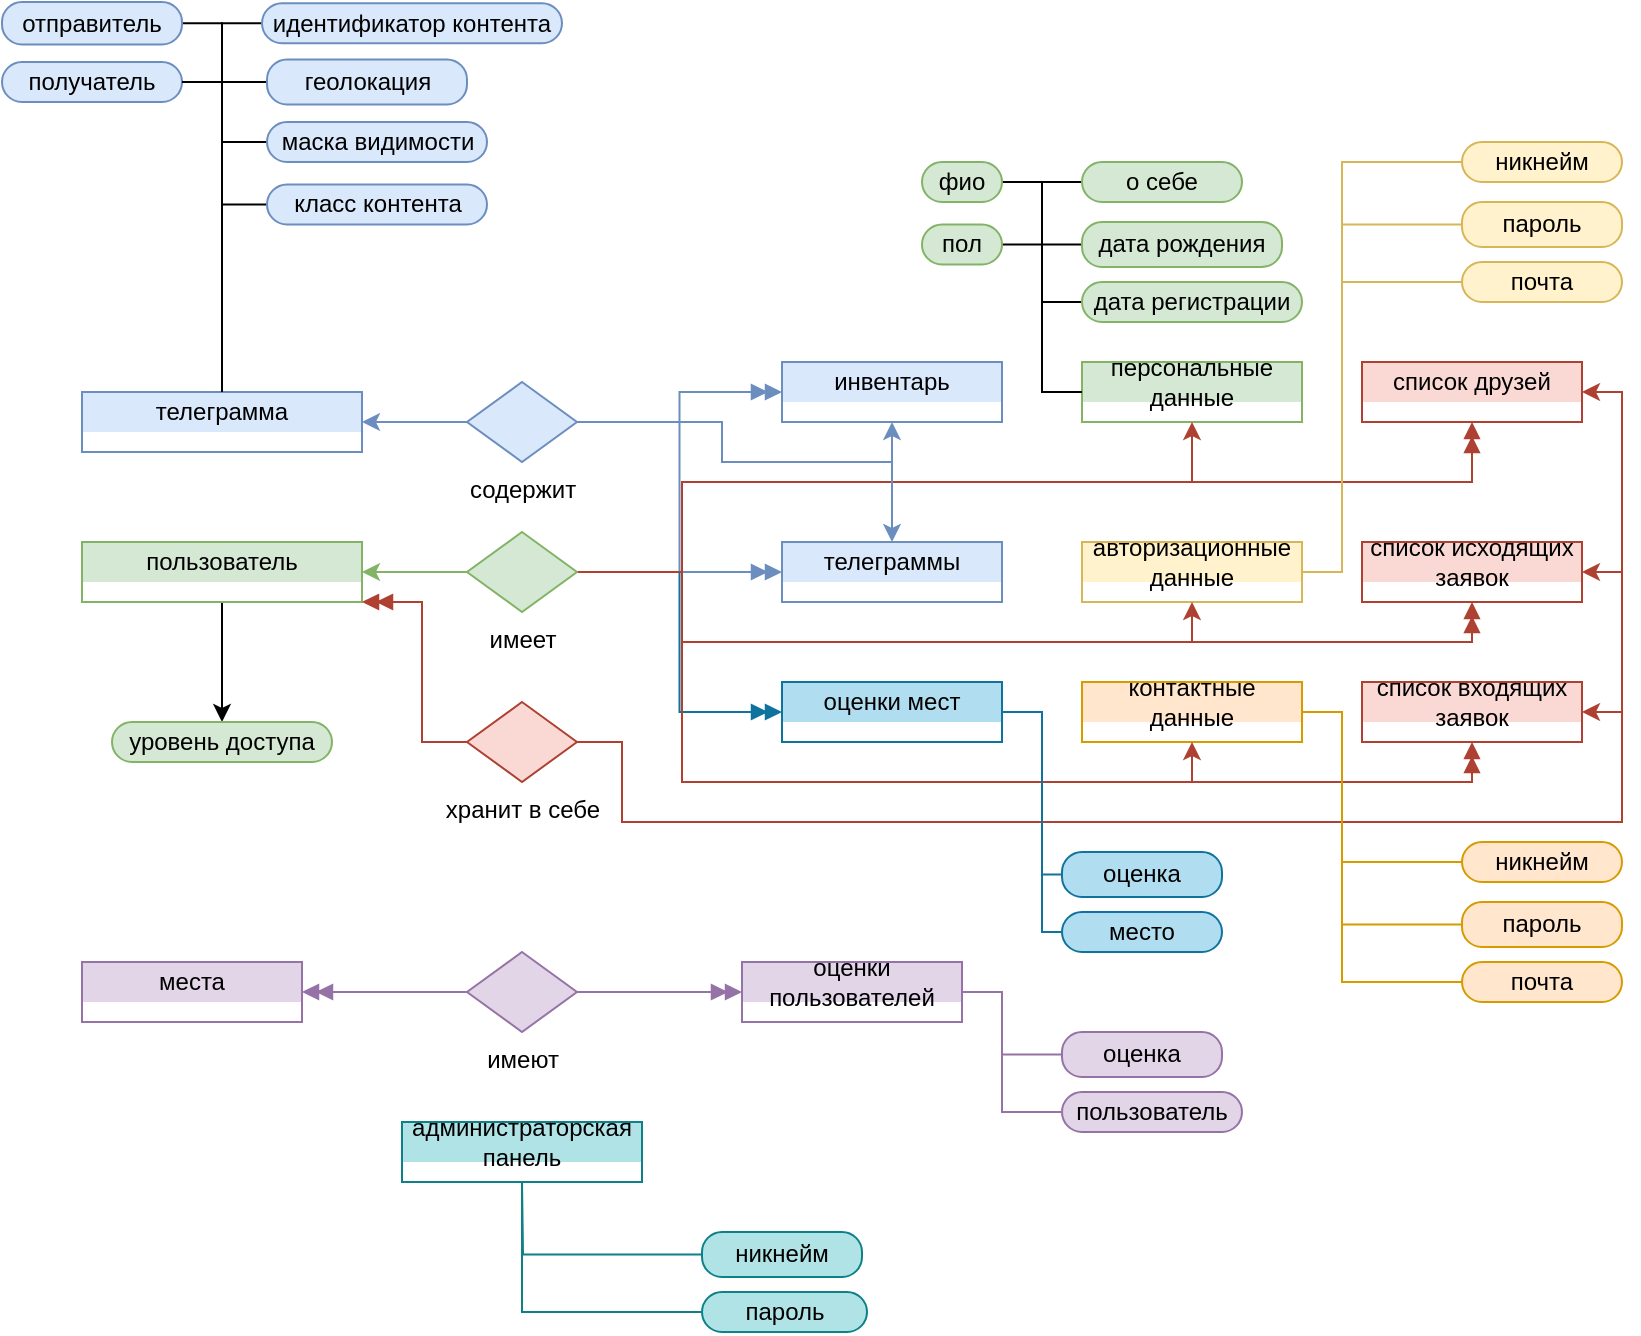 <mxfile version="21.3.2" type="github">
  <diagram name="Page-1" id="2OSRGdIQKWCe70HXaKTu">
    <mxGraphModel dx="1434" dy="1816" grid="1" gridSize="10" guides="1" tooltips="1" connect="1" arrows="1" fold="1" page="1" pageScale="1" pageWidth="850" pageHeight="1100" math="0" shadow="0">
      <root>
        <mxCell id="0" />
        <mxCell id="1" parent="0" />
        <mxCell id="V4m_MgT6aHnFQZNPxMSF-115" style="edgeStyle=orthogonalEdgeStyle;rounded=0;orthogonalLoop=1;jettySize=auto;html=1;" edge="1" parent="1" source="V4m_MgT6aHnFQZNPxMSF-4">
          <mxGeometry relative="1" as="geometry">
            <mxPoint x="110" y="270.0" as="targetPoint" />
          </mxGeometry>
        </mxCell>
        <mxCell id="V4m_MgT6aHnFQZNPxMSF-4" value="пользователь" style="swimlane;html=1;startSize=20;fontStyle=0;collapsible=0;horizontal=1;swimlaneLine=0;fillColor=#d5e8d4;whiteSpace=wrap;strokeColor=#82b366;" vertex="1" parent="1">
          <mxGeometry x="40" y="180" width="140" height="30" as="geometry" />
        </mxCell>
        <mxCell id="V4m_MgT6aHnFQZNPxMSF-5" value="инвентарь" style="swimlane;html=1;startSize=20;fontStyle=0;collapsible=0;horizontal=1;swimlaneLine=0;fillColor=#dae8fc;whiteSpace=wrap;strokeColor=#6c8ebf;" vertex="1" parent="1">
          <mxGeometry x="390" y="90" width="110" height="30" as="geometry" />
        </mxCell>
        <mxCell id="V4m_MgT6aHnFQZNPxMSF-7" value="оценки мест" style="swimlane;html=1;startSize=20;fontStyle=0;collapsible=0;horizontal=1;swimlaneLine=0;fillColor=#b1ddf0;whiteSpace=wrap;strokeColor=#10739e;" vertex="1" parent="1">
          <mxGeometry x="390" y="250" width="110" height="30" as="geometry" />
        </mxCell>
        <mxCell id="V4m_MgT6aHnFQZNPxMSF-10" value="телеграммы" style="swimlane;html=1;startSize=20;fontStyle=0;collapsible=0;horizontal=1;swimlaneLine=0;fillColor=#dae8fc;whiteSpace=wrap;strokeColor=#6c8ebf;" vertex="1" parent="1">
          <mxGeometry x="390" y="180" width="110" height="30" as="geometry" />
        </mxCell>
        <mxCell id="V4m_MgT6aHnFQZNPxMSF-12" value="персональные данные" style="swimlane;html=1;startSize=20;fontStyle=0;collapsible=0;horizontal=1;swimlaneLine=0;fillColor=#d5e8d4;whiteSpace=wrap;strokeColor=#82b366;" vertex="1" parent="1">
          <mxGeometry x="540" y="90" width="110" height="30" as="geometry" />
        </mxCell>
        <mxCell id="V4m_MgT6aHnFQZNPxMSF-13" value="авторизационные данные" style="swimlane;html=1;startSize=20;fontStyle=0;collapsible=0;horizontal=1;swimlaneLine=0;fillColor=#fff2cc;whiteSpace=wrap;strokeColor=#d6b656;" vertex="1" parent="1">
          <mxGeometry x="540" y="180" width="110" height="30" as="geometry" />
        </mxCell>
        <mxCell id="V4m_MgT6aHnFQZNPxMSF-14" value="контактные данные" style="swimlane;html=1;startSize=20;fontStyle=0;collapsible=0;horizontal=1;swimlaneLine=0;fillColor=#ffe6cc;whiteSpace=wrap;strokeColor=#d79b00;" vertex="1" parent="1">
          <mxGeometry x="540" y="250" width="110" height="30" as="geometry" />
        </mxCell>
        <mxCell id="V4m_MgT6aHnFQZNPxMSF-119" style="edgeStyle=orthogonalEdgeStyle;rounded=0;orthogonalLoop=1;jettySize=auto;html=1;entryX=1;entryY=0.5;entryDx=0;entryDy=0;entryPerimeter=0;endArrow=none;endFill=0;startArrow=classic;startFill=1;fillColor=#fad9d5;strokeColor=#ae4132;" edge="1" parent="1" source="V4m_MgT6aHnFQZNPxMSF-16" target="V4m_MgT6aHnFQZNPxMSF-117">
          <mxGeometry relative="1" as="geometry">
            <Array as="points">
              <mxPoint x="810" y="195" />
              <mxPoint x="810" y="320" />
              <mxPoint x="310" y="320" />
              <mxPoint x="310" y="280" />
            </Array>
          </mxGeometry>
        </mxCell>
        <mxCell id="V4m_MgT6aHnFQZNPxMSF-16" value="список исходящих заявок" style="swimlane;html=1;startSize=20;fontStyle=0;collapsible=0;horizontal=1;swimlaneLine=0;fillColor=#fad9d5;whiteSpace=wrap;strokeColor=#ae4132;" vertex="1" parent="1">
          <mxGeometry x="680" y="180" width="110" height="30" as="geometry" />
        </mxCell>
        <mxCell id="V4m_MgT6aHnFQZNPxMSF-118" style="edgeStyle=orthogonalEdgeStyle;rounded=0;orthogonalLoop=1;jettySize=auto;html=1;entryX=1;entryY=0.5;entryDx=0;entryDy=0;entryPerimeter=0;endArrow=none;endFill=0;startArrow=classic;startFill=1;fillColor=#fad9d5;strokeColor=#ae4132;" edge="1" parent="1" source="V4m_MgT6aHnFQZNPxMSF-17" target="V4m_MgT6aHnFQZNPxMSF-117">
          <mxGeometry relative="1" as="geometry">
            <Array as="points">
              <mxPoint x="810" y="265" />
              <mxPoint x="810" y="320" />
              <mxPoint x="310" y="320" />
              <mxPoint x="310" y="280" />
            </Array>
          </mxGeometry>
        </mxCell>
        <mxCell id="V4m_MgT6aHnFQZNPxMSF-17" value="список входящих заявок" style="swimlane;html=1;startSize=20;fontStyle=0;collapsible=0;horizontal=1;swimlaneLine=0;fillColor=#fad9d5;whiteSpace=wrap;strokeColor=#ae4132;" vertex="1" parent="1">
          <mxGeometry x="680" y="250" width="110" height="30" as="geometry" />
        </mxCell>
        <mxCell id="V4m_MgT6aHnFQZNPxMSF-120" style="edgeStyle=orthogonalEdgeStyle;rounded=0;orthogonalLoop=1;jettySize=auto;html=1;entryX=1;entryY=0.5;entryDx=0;entryDy=0;entryPerimeter=0;endArrow=none;endFill=0;startArrow=classic;startFill=1;fillColor=#fad9d5;strokeColor=#ae4132;" edge="1" parent="1" source="V4m_MgT6aHnFQZNPxMSF-18" target="V4m_MgT6aHnFQZNPxMSF-117">
          <mxGeometry relative="1" as="geometry">
            <Array as="points">
              <mxPoint x="810" y="105" />
              <mxPoint x="810" y="320" />
              <mxPoint x="310" y="320" />
              <mxPoint x="310" y="280" />
            </Array>
          </mxGeometry>
        </mxCell>
        <mxCell id="V4m_MgT6aHnFQZNPxMSF-18" value="список друзей" style="swimlane;html=1;startSize=20;fontStyle=0;collapsible=0;horizontal=1;swimlaneLine=0;fillColor=#fad9d5;whiteSpace=wrap;strokeColor=#ae4132;" vertex="1" parent="1">
          <mxGeometry x="680" y="90" width="110" height="30" as="geometry" />
        </mxCell>
        <mxCell id="V4m_MgT6aHnFQZNPxMSF-21" value="места" style="swimlane;html=1;startSize=20;fontStyle=0;collapsible=0;horizontal=1;swimlaneLine=0;fillColor=#e1d5e7;whiteSpace=wrap;strokeColor=#9673a6;" vertex="1" parent="1">
          <mxGeometry x="40" y="390" width="110" height="30" as="geometry" />
        </mxCell>
        <mxCell id="V4m_MgT6aHnFQZNPxMSF-22" value="оценки пользователей" style="swimlane;html=1;startSize=20;fontStyle=0;collapsible=0;horizontal=1;swimlaneLine=0;fillColor=#e1d5e7;whiteSpace=wrap;strokeColor=#9673a6;" vertex="1" parent="1">
          <mxGeometry x="370" y="390" width="110" height="30" as="geometry" />
        </mxCell>
        <mxCell id="V4m_MgT6aHnFQZNPxMSF-23" value="администраторская панель" style="swimlane;html=1;startSize=20;fontStyle=0;collapsible=0;horizontal=1;swimlaneLine=0;fillColor=#b0e3e6;whiteSpace=wrap;strokeColor=#0e8088;" vertex="1" parent="1">
          <mxGeometry x="200" y="470" width="120" height="30" as="geometry" />
        </mxCell>
        <mxCell id="V4m_MgT6aHnFQZNPxMSF-26" style="edgeStyle=orthogonalEdgeStyle;rounded=0;orthogonalLoop=1;jettySize=auto;html=1;entryX=1;entryY=0.5;entryDx=0;entryDy=0;fillColor=#d5e8d4;strokeColor=#82b366;" edge="1" parent="1" source="V4m_MgT6aHnFQZNPxMSF-24" target="V4m_MgT6aHnFQZNPxMSF-4">
          <mxGeometry relative="1" as="geometry" />
        </mxCell>
        <mxCell id="V4m_MgT6aHnFQZNPxMSF-27" style="edgeStyle=orthogonalEdgeStyle;rounded=0;orthogonalLoop=1;jettySize=auto;html=1;entryX=0;entryY=0.5;entryDx=0;entryDy=0;endArrow=doubleBlock;endFill=1;fillColor=#dae8fc;strokeColor=#6c8ebf;" edge="1" parent="1" source="V4m_MgT6aHnFQZNPxMSF-24" target="V4m_MgT6aHnFQZNPxMSF-10">
          <mxGeometry relative="1" as="geometry" />
        </mxCell>
        <mxCell id="V4m_MgT6aHnFQZNPxMSF-28" style="edgeStyle=orthogonalEdgeStyle;rounded=0;orthogonalLoop=1;jettySize=auto;html=1;entryX=0;entryY=0.5;entryDx=0;entryDy=0;endArrow=doubleBlock;endFill=1;fillColor=#dae8fc;strokeColor=#6c8ebf;" edge="1" parent="1" source="V4m_MgT6aHnFQZNPxMSF-24" target="V4m_MgT6aHnFQZNPxMSF-5">
          <mxGeometry relative="1" as="geometry" />
        </mxCell>
        <mxCell id="V4m_MgT6aHnFQZNPxMSF-29" style="edgeStyle=orthogonalEdgeStyle;rounded=0;orthogonalLoop=1;jettySize=auto;html=1;entryX=0;entryY=0.5;entryDx=0;entryDy=0;endArrow=doubleBlock;endFill=1;fillColor=#b1ddf0;strokeColor=#10739e;" edge="1" parent="1" source="V4m_MgT6aHnFQZNPxMSF-24" target="V4m_MgT6aHnFQZNPxMSF-7">
          <mxGeometry relative="1" as="geometry" />
        </mxCell>
        <mxCell id="V4m_MgT6aHnFQZNPxMSF-30" style="edgeStyle=orthogonalEdgeStyle;rounded=0;orthogonalLoop=1;jettySize=auto;html=1;endArrow=doubleBlock;endFill=1;entryX=0.5;entryY=1;entryDx=0;entryDy=0;exitX=1;exitY=0.5;exitDx=0;exitDy=0;exitPerimeter=0;fillColor=#fad9d5;strokeColor=#ae4132;" edge="1" parent="1" source="V4m_MgT6aHnFQZNPxMSF-24" target="V4m_MgT6aHnFQZNPxMSF-17">
          <mxGeometry relative="1" as="geometry">
            <mxPoint x="730" y="280" as="targetPoint" />
            <Array as="points">
              <mxPoint x="340" y="195" />
              <mxPoint x="340" y="300" />
              <mxPoint x="735" y="300" />
            </Array>
          </mxGeometry>
        </mxCell>
        <mxCell id="V4m_MgT6aHnFQZNPxMSF-31" style="edgeStyle=orthogonalEdgeStyle;rounded=0;orthogonalLoop=1;jettySize=auto;html=1;entryX=0.5;entryY=1;entryDx=0;entryDy=0;endArrow=doubleBlock;endFill=1;exitX=1;exitY=0.5;exitDx=0;exitDy=0;exitPerimeter=0;fillColor=#fad9d5;strokeColor=#ae4132;" edge="1" parent="1" source="V4m_MgT6aHnFQZNPxMSF-24" target="V4m_MgT6aHnFQZNPxMSF-16">
          <mxGeometry relative="1" as="geometry">
            <Array as="points">
              <mxPoint x="340" y="195" />
              <mxPoint x="340" y="230" />
              <mxPoint x="735" y="230" />
            </Array>
          </mxGeometry>
        </mxCell>
        <mxCell id="V4m_MgT6aHnFQZNPxMSF-32" style="edgeStyle=orthogonalEdgeStyle;rounded=0;orthogonalLoop=1;jettySize=auto;html=1;entryX=0.5;entryY=1;entryDx=0;entryDy=0;exitX=1;exitY=0.5;exitDx=0;exitDy=0;exitPerimeter=0;endArrow=doubleBlock;endFill=1;fillColor=#fad9d5;strokeColor=#ae4132;" edge="1" parent="1" source="V4m_MgT6aHnFQZNPxMSF-24" target="V4m_MgT6aHnFQZNPxMSF-18">
          <mxGeometry relative="1" as="geometry">
            <Array as="points">
              <mxPoint x="340" y="195" />
              <mxPoint x="340" y="150" />
              <mxPoint x="735" y="150" />
            </Array>
          </mxGeometry>
        </mxCell>
        <mxCell id="V4m_MgT6aHnFQZNPxMSF-35" style="edgeStyle=orthogonalEdgeStyle;rounded=0;orthogonalLoop=1;jettySize=auto;html=1;entryX=0.5;entryY=1;entryDx=0;entryDy=0;exitX=1;exitY=0.5;exitDx=0;exitDy=0;exitPerimeter=0;fillColor=#fad9d5;strokeColor=#ae4132;" edge="1" parent="1" source="V4m_MgT6aHnFQZNPxMSF-24" target="V4m_MgT6aHnFQZNPxMSF-12">
          <mxGeometry relative="1" as="geometry">
            <Array as="points">
              <mxPoint x="340" y="195" />
              <mxPoint x="340" y="150" />
              <mxPoint x="595" y="150" />
            </Array>
          </mxGeometry>
        </mxCell>
        <mxCell id="V4m_MgT6aHnFQZNPxMSF-36" style="edgeStyle=orthogonalEdgeStyle;rounded=0;orthogonalLoop=1;jettySize=auto;html=1;entryX=0.5;entryY=1;entryDx=0;entryDy=0;fillColor=#fad9d5;strokeColor=#ae4132;" edge="1" parent="1" source="V4m_MgT6aHnFQZNPxMSF-24" target="V4m_MgT6aHnFQZNPxMSF-13">
          <mxGeometry relative="1" as="geometry">
            <Array as="points">
              <mxPoint x="340" y="195" />
              <mxPoint x="340" y="230" />
              <mxPoint x="595" y="230" />
            </Array>
          </mxGeometry>
        </mxCell>
        <mxCell id="V4m_MgT6aHnFQZNPxMSF-37" style="edgeStyle=orthogonalEdgeStyle;rounded=0;orthogonalLoop=1;jettySize=auto;html=1;entryX=0.5;entryY=1;entryDx=0;entryDy=0;fillColor=#fad9d5;strokeColor=#ae4132;" edge="1" parent="1" source="V4m_MgT6aHnFQZNPxMSF-24" target="V4m_MgT6aHnFQZNPxMSF-14">
          <mxGeometry relative="1" as="geometry">
            <Array as="points">
              <mxPoint x="340" y="195" />
              <mxPoint x="340" y="300" />
              <mxPoint x="595" y="300" />
            </Array>
          </mxGeometry>
        </mxCell>
        <mxCell id="V4m_MgT6aHnFQZNPxMSF-24" value="имеет" style="points=[[0.25,0.25,0],[0.5,0,0],[0.75,0.25,0],[1,0.5,0],[0.75,0.75,0],[0.5,1,0],[0.25,0.75,0],[0,0.5,0]];shape=mxgraph.bpmn.gateway2;html=1;verticalLabelPosition=bottom;labelBackgroundColor=#ffffff;verticalAlign=top;align=center;perimeter=rhombusPerimeter;outlineConnect=0;outline=none;symbol=none;fillColor=#d5e8d4;strokeColor=#82b366;" vertex="1" parent="1">
          <mxGeometry x="232.5" y="175" width="55" height="40" as="geometry" />
        </mxCell>
        <mxCell id="V4m_MgT6aHnFQZNPxMSF-40" style="edgeStyle=orthogonalEdgeStyle;rounded=0;orthogonalLoop=1;jettySize=auto;html=1;entryX=1;entryY=0.5;entryDx=0;entryDy=0;endArrow=doubleBlock;endFill=1;fillColor=#e1d5e7;strokeColor=#9673a6;" edge="1" parent="1" source="V4m_MgT6aHnFQZNPxMSF-38" target="V4m_MgT6aHnFQZNPxMSF-21">
          <mxGeometry relative="1" as="geometry" />
        </mxCell>
        <mxCell id="V4m_MgT6aHnFQZNPxMSF-41" style="edgeStyle=orthogonalEdgeStyle;rounded=0;orthogonalLoop=1;jettySize=auto;html=1;entryX=0;entryY=0.5;entryDx=0;entryDy=0;endArrow=doubleBlock;endFill=1;fillColor=#e1d5e7;strokeColor=#9673a6;" edge="1" parent="1" source="V4m_MgT6aHnFQZNPxMSF-38" target="V4m_MgT6aHnFQZNPxMSF-22">
          <mxGeometry relative="1" as="geometry" />
        </mxCell>
        <mxCell id="V4m_MgT6aHnFQZNPxMSF-38" value="имеют" style="points=[[0.25,0.25,0],[0.5,0,0],[0.75,0.25,0],[1,0.5,0],[0.75,0.75,0],[0.5,1,0],[0.25,0.75,0],[0,0.5,0]];shape=mxgraph.bpmn.gateway2;html=1;verticalLabelPosition=bottom;labelBackgroundColor=#ffffff;verticalAlign=top;align=center;perimeter=rhombusPerimeter;outlineConnect=0;outline=none;symbol=none;fillColor=#e1d5e7;strokeColor=#9673a6;" vertex="1" parent="1">
          <mxGeometry x="232.5" y="385" width="55" height="40" as="geometry" />
        </mxCell>
        <mxCell id="V4m_MgT6aHnFQZNPxMSF-48" style="edgeStyle=orthogonalEdgeStyle;rounded=0;orthogonalLoop=1;jettySize=auto;html=1;exitX=1;exitY=0.5;exitDx=0;exitDy=0;exitPerimeter=0;entryX=0;entryY=0.5;entryDx=0;entryDy=0;endArrow=none;endFill=0;" edge="1" parent="1" source="V4m_MgT6aHnFQZNPxMSF-42" target="V4m_MgT6aHnFQZNPxMSF-12">
          <mxGeometry relative="1" as="geometry">
            <Array as="points">
              <mxPoint x="520" y="105" />
            </Array>
          </mxGeometry>
        </mxCell>
        <mxCell id="V4m_MgT6aHnFQZNPxMSF-42" value="фио" style="points=[[0.25,0,0],[0.5,0,0],[0.75,0,0],[1,0.25,0],[1,0.5,0],[1,0.75,0],[0.75,1,0],[0.5,1,0],[0.25,1,0],[0,0.75,0],[0,0.5,0],[0,0.25,0]];shape=mxgraph.bpmn.task;whiteSpace=wrap;rectStyle=rounded;size=10;html=1;container=1;expand=0;collapsible=0;taskMarker=abstract;fillColor=#d5e8d4;strokeColor=#82b366;" vertex="1" parent="1">
          <mxGeometry x="460" y="-10" width="40" height="20" as="geometry" />
        </mxCell>
        <mxCell id="V4m_MgT6aHnFQZNPxMSF-53" style="edgeStyle=orthogonalEdgeStyle;rounded=0;orthogonalLoop=1;jettySize=auto;html=1;entryX=0;entryY=0.5;entryDx=0;entryDy=0;endArrow=none;endFill=0;" edge="1" parent="1" source="V4m_MgT6aHnFQZNPxMSF-43" target="V4m_MgT6aHnFQZNPxMSF-12">
          <mxGeometry relative="1" as="geometry">
            <Array as="points">
              <mxPoint x="520" y="31" />
              <mxPoint x="520" y="105" />
            </Array>
          </mxGeometry>
        </mxCell>
        <mxCell id="V4m_MgT6aHnFQZNPxMSF-43" value="дата рождения" style="points=[[0.25,0,0],[0.5,0,0],[0.75,0,0],[1,0.25,0],[1,0.5,0],[1,0.75,0],[0.75,1,0],[0.5,1,0],[0.25,1,0],[0,0.75,0],[0,0.5,0],[0,0.25,0]];shape=mxgraph.bpmn.task;whiteSpace=wrap;rectStyle=rounded;size=10;html=1;container=1;expand=0;collapsible=0;taskMarker=abstract;fillColor=#d5e8d4;strokeColor=#82b366;" vertex="1" parent="1">
          <mxGeometry x="540" y="20" width="100" height="22.5" as="geometry" />
        </mxCell>
        <mxCell id="V4m_MgT6aHnFQZNPxMSF-50" style="edgeStyle=orthogonalEdgeStyle;rounded=0;orthogonalLoop=1;jettySize=auto;html=1;entryX=0;entryY=0.5;entryDx=0;entryDy=0;endArrow=none;endFill=0;" edge="1" parent="1" source="V4m_MgT6aHnFQZNPxMSF-45" target="V4m_MgT6aHnFQZNPxMSF-12">
          <mxGeometry relative="1" as="geometry" />
        </mxCell>
        <mxCell id="V4m_MgT6aHnFQZNPxMSF-45" value="пол" style="points=[[0.25,0,0],[0.5,0,0],[0.75,0,0],[1,0.25,0],[1,0.5,0],[1,0.75,0],[0.75,1,0],[0.5,1,0],[0.25,1,0],[0,0.75,0],[0,0.5,0],[0,0.25,0]];shape=mxgraph.bpmn.task;whiteSpace=wrap;rectStyle=rounded;size=10;html=1;container=1;expand=0;collapsible=0;taskMarker=abstract;fillColor=#d5e8d4;strokeColor=#82b366;" vertex="1" parent="1">
          <mxGeometry x="460" y="21.25" width="40" height="20" as="geometry" />
        </mxCell>
        <mxCell id="V4m_MgT6aHnFQZNPxMSF-51" style="edgeStyle=orthogonalEdgeStyle;rounded=0;orthogonalLoop=1;jettySize=auto;html=1;entryX=0;entryY=0.5;entryDx=0;entryDy=0;endArrow=none;endFill=0;" edge="1" parent="1" source="V4m_MgT6aHnFQZNPxMSF-46" target="V4m_MgT6aHnFQZNPxMSF-12">
          <mxGeometry relative="1" as="geometry">
            <mxPoint x="540.0" y="110.0" as="targetPoint" />
            <Array as="points">
              <mxPoint x="520" y="-2.274e-13" />
              <mxPoint x="520" y="105" />
            </Array>
          </mxGeometry>
        </mxCell>
        <mxCell id="V4m_MgT6aHnFQZNPxMSF-46" value="о себе" style="points=[[0.25,0,0],[0.5,0,0],[0.75,0,0],[1,0.25,0],[1,0.5,0],[1,0.75,0],[0.75,1,0],[0.5,1,0],[0.25,1,0],[0,0.75,0],[0,0.5,0],[0,0.25,0]];shape=mxgraph.bpmn.task;whiteSpace=wrap;rectStyle=rounded;size=10;html=1;container=1;expand=0;collapsible=0;taskMarker=abstract;fillColor=#d5e8d4;strokeColor=#82b366;" vertex="1" parent="1">
          <mxGeometry x="540" y="-10" width="80" height="20" as="geometry" />
        </mxCell>
        <mxCell id="V4m_MgT6aHnFQZNPxMSF-54" style="edgeStyle=orthogonalEdgeStyle;rounded=0;orthogonalLoop=1;jettySize=auto;html=1;endArrow=none;endFill=0;entryX=0;entryY=0.5;entryDx=0;entryDy=0;" edge="1" parent="1" source="V4m_MgT6aHnFQZNPxMSF-47" target="V4m_MgT6aHnFQZNPxMSF-12">
          <mxGeometry relative="1" as="geometry">
            <mxPoint x="540.0" y="110.0" as="targetPoint" />
            <Array as="points">
              <mxPoint x="520" y="60" />
              <mxPoint x="520" y="105" />
            </Array>
          </mxGeometry>
        </mxCell>
        <mxCell id="V4m_MgT6aHnFQZNPxMSF-47" value="дата регистрации" style="points=[[0.25,0,0],[0.5,0,0],[0.75,0,0],[1,0.25,0],[1,0.5,0],[1,0.75,0],[0.75,1,0],[0.5,1,0],[0.25,1,0],[0,0.75,0],[0,0.5,0],[0,0.25,0]];shape=mxgraph.bpmn.task;whiteSpace=wrap;rectStyle=rounded;size=10;html=1;container=1;expand=0;collapsible=0;taskMarker=abstract;fillColor=#d5e8d4;strokeColor=#82b366;" vertex="1" parent="1">
          <mxGeometry x="540" y="50" width="110" height="20" as="geometry" />
        </mxCell>
        <mxCell id="V4m_MgT6aHnFQZNPxMSF-61" style="edgeStyle=orthogonalEdgeStyle;rounded=0;orthogonalLoop=1;jettySize=auto;html=1;entryX=1;entryY=0.5;entryDx=0;entryDy=0;endArrow=none;endFill=0;fillColor=#fff2cc;strokeColor=#d6b656;" edge="1" parent="1" source="V4m_MgT6aHnFQZNPxMSF-56" target="V4m_MgT6aHnFQZNPxMSF-13">
          <mxGeometry relative="1" as="geometry">
            <mxPoint x="650.0" y="200.0" as="targetPoint" />
            <Array as="points">
              <mxPoint x="670" y="21" />
              <mxPoint x="670" y="195" />
            </Array>
          </mxGeometry>
        </mxCell>
        <mxCell id="V4m_MgT6aHnFQZNPxMSF-56" value="пароль" style="points=[[0.25,0,0],[0.5,0,0],[0.75,0,0],[1,0.25,0],[1,0.5,0],[1,0.75,0],[0.75,1,0],[0.5,1,0],[0.25,1,0],[0,0.75,0],[0,0.5,0],[0,0.25,0]];shape=mxgraph.bpmn.task;whiteSpace=wrap;rectStyle=rounded;size=10;html=1;container=1;expand=0;collapsible=0;taskMarker=abstract;fillColor=#fff2cc;strokeColor=#d6b656;" vertex="1" parent="1">
          <mxGeometry x="730" y="10" width="80" height="22.5" as="geometry" />
        </mxCell>
        <mxCell id="V4m_MgT6aHnFQZNPxMSF-60" style="edgeStyle=orthogonalEdgeStyle;rounded=0;orthogonalLoop=1;jettySize=auto;html=1;entryX=1;entryY=0.5;entryDx=0;entryDy=0;endArrow=none;endFill=0;fillColor=#fff2cc;strokeColor=#d6b656;" edge="1" parent="1" source="V4m_MgT6aHnFQZNPxMSF-58" target="V4m_MgT6aHnFQZNPxMSF-13">
          <mxGeometry relative="1" as="geometry">
            <Array as="points">
              <mxPoint x="670" y="-10" />
              <mxPoint x="670" y="195" />
            </Array>
          </mxGeometry>
        </mxCell>
        <mxCell id="V4m_MgT6aHnFQZNPxMSF-58" value="никнейм" style="points=[[0.25,0,0],[0.5,0,0],[0.75,0,0],[1,0.25,0],[1,0.5,0],[1,0.75,0],[0.75,1,0],[0.5,1,0],[0.25,1,0],[0,0.75,0],[0,0.5,0],[0,0.25,0]];shape=mxgraph.bpmn.task;whiteSpace=wrap;rectStyle=rounded;size=10;html=1;container=1;expand=0;collapsible=0;taskMarker=abstract;fillColor=#fff2cc;strokeColor=#d6b656;" vertex="1" parent="1">
          <mxGeometry x="730" y="-20" width="80" height="20" as="geometry" />
        </mxCell>
        <mxCell id="V4m_MgT6aHnFQZNPxMSF-62" style="edgeStyle=orthogonalEdgeStyle;rounded=0;orthogonalLoop=1;jettySize=auto;html=1;entryX=1;entryY=0.5;entryDx=0;entryDy=0;endArrow=none;endFill=0;fillColor=#fff2cc;strokeColor=#d6b656;" edge="1" parent="1" source="V4m_MgT6aHnFQZNPxMSF-59" target="V4m_MgT6aHnFQZNPxMSF-13">
          <mxGeometry relative="1" as="geometry">
            <Array as="points">
              <mxPoint x="670" y="50" />
              <mxPoint x="670" y="195" />
            </Array>
          </mxGeometry>
        </mxCell>
        <mxCell id="V4m_MgT6aHnFQZNPxMSF-59" value="почта" style="points=[[0.25,0,0],[0.5,0,0],[0.75,0,0],[1,0.25,0],[1,0.5,0],[1,0.75,0],[0.75,1,0],[0.5,1,0],[0.25,1,0],[0,0.75,0],[0,0.5,0],[0,0.25,0]];shape=mxgraph.bpmn.task;whiteSpace=wrap;rectStyle=rounded;size=10;html=1;container=1;expand=0;collapsible=0;taskMarker=abstract;fillColor=#fff2cc;strokeColor=#d6b656;" vertex="1" parent="1">
          <mxGeometry x="730" y="40" width="80" height="20" as="geometry" />
        </mxCell>
        <mxCell id="V4m_MgT6aHnFQZNPxMSF-67" style="edgeStyle=orthogonalEdgeStyle;rounded=0;orthogonalLoop=1;jettySize=auto;html=1;entryX=1;entryY=0.5;entryDx=0;entryDy=0;endArrow=none;endFill=0;fillColor=#ffe6cc;strokeColor=#d79b00;" edge="1" parent="1" source="V4m_MgT6aHnFQZNPxMSF-63" target="V4m_MgT6aHnFQZNPxMSF-14">
          <mxGeometry relative="1" as="geometry">
            <Array as="points">
              <mxPoint x="670" y="371" />
              <mxPoint x="670" y="265" />
            </Array>
          </mxGeometry>
        </mxCell>
        <mxCell id="V4m_MgT6aHnFQZNPxMSF-63" value="пароль" style="points=[[0.25,0,0],[0.5,0,0],[0.75,0,0],[1,0.25,0],[1,0.5,0],[1,0.75,0],[0.75,1,0],[0.5,1,0],[0.25,1,0],[0,0.75,0],[0,0.5,0],[0,0.25,0]];shape=mxgraph.bpmn.task;whiteSpace=wrap;rectStyle=rounded;size=10;html=1;container=1;expand=0;collapsible=0;taskMarker=abstract;fillColor=#ffe6cc;strokeColor=#d79b00;" vertex="1" parent="1">
          <mxGeometry x="730" y="360" width="80" height="22.5" as="geometry" />
        </mxCell>
        <mxCell id="V4m_MgT6aHnFQZNPxMSF-66" style="edgeStyle=orthogonalEdgeStyle;rounded=0;orthogonalLoop=1;jettySize=auto;html=1;entryX=1;entryY=0.5;entryDx=0;entryDy=0;endArrow=none;endFill=0;fillColor=#ffe6cc;strokeColor=#d79b00;" edge="1" parent="1" source="V4m_MgT6aHnFQZNPxMSF-64" target="V4m_MgT6aHnFQZNPxMSF-14">
          <mxGeometry relative="1" as="geometry">
            <Array as="points">
              <mxPoint x="670" y="340" />
              <mxPoint x="670" y="265" />
            </Array>
          </mxGeometry>
        </mxCell>
        <mxCell id="V4m_MgT6aHnFQZNPxMSF-64" value="никнейм" style="points=[[0.25,0,0],[0.5,0,0],[0.75,0,0],[1,0.25,0],[1,0.5,0],[1,0.75,0],[0.75,1,0],[0.5,1,0],[0.25,1,0],[0,0.75,0],[0,0.5,0],[0,0.25,0]];shape=mxgraph.bpmn.task;whiteSpace=wrap;rectStyle=rounded;size=10;html=1;container=1;expand=0;collapsible=0;taskMarker=abstract;fillColor=#ffe6cc;strokeColor=#d79b00;" vertex="1" parent="1">
          <mxGeometry x="730" y="330" width="80" height="20" as="geometry" />
        </mxCell>
        <mxCell id="V4m_MgT6aHnFQZNPxMSF-68" style="edgeStyle=orthogonalEdgeStyle;rounded=0;orthogonalLoop=1;jettySize=auto;html=1;entryX=1;entryY=0.5;entryDx=0;entryDy=0;endArrow=none;endFill=0;fillColor=#ffe6cc;strokeColor=#d79b00;" edge="1" parent="1" source="V4m_MgT6aHnFQZNPxMSF-65" target="V4m_MgT6aHnFQZNPxMSF-14">
          <mxGeometry relative="1" as="geometry">
            <Array as="points">
              <mxPoint x="670" y="400" />
              <mxPoint x="670" y="265" />
            </Array>
          </mxGeometry>
        </mxCell>
        <mxCell id="V4m_MgT6aHnFQZNPxMSF-65" value="почта" style="points=[[0.25,0,0],[0.5,0,0],[0.75,0,0],[1,0.25,0],[1,0.5,0],[1,0.75,0],[0.75,1,0],[0.5,1,0],[0.25,1,0],[0,0.75,0],[0,0.5,0],[0,0.25,0]];shape=mxgraph.bpmn.task;whiteSpace=wrap;rectStyle=rounded;size=10;html=1;container=1;expand=0;collapsible=0;taskMarker=abstract;fillColor=#ffe6cc;strokeColor=#d79b00;" vertex="1" parent="1">
          <mxGeometry x="730" y="390" width="80" height="20" as="geometry" />
        </mxCell>
        <mxCell id="V4m_MgT6aHnFQZNPxMSF-71" style="edgeStyle=orthogonalEdgeStyle;rounded=0;orthogonalLoop=1;jettySize=auto;html=1;entryX=1;entryY=0.5;entryDx=0;entryDy=0;endArrow=none;endFill=0;fillColor=#b1ddf0;strokeColor=#10739e;" edge="1" parent="1" source="V4m_MgT6aHnFQZNPxMSF-69" target="V4m_MgT6aHnFQZNPxMSF-7">
          <mxGeometry relative="1" as="geometry">
            <Array as="points">
              <mxPoint x="520" y="346" />
              <mxPoint x="520" y="265" />
            </Array>
          </mxGeometry>
        </mxCell>
        <mxCell id="V4m_MgT6aHnFQZNPxMSF-69" value="оценка" style="points=[[0.25,0,0],[0.5,0,0],[0.75,0,0],[1,0.25,0],[1,0.5,0],[1,0.75,0],[0.75,1,0],[0.5,1,0],[0.25,1,0],[0,0.75,0],[0,0.5,0],[0,0.25,0]];shape=mxgraph.bpmn.task;whiteSpace=wrap;rectStyle=rounded;size=10;html=1;container=1;expand=0;collapsible=0;taskMarker=abstract;fillColor=#b1ddf0;strokeColor=#10739e;" vertex="1" parent="1">
          <mxGeometry x="530" y="335" width="80" height="22.5" as="geometry" />
        </mxCell>
        <mxCell id="V4m_MgT6aHnFQZNPxMSF-72" style="edgeStyle=orthogonalEdgeStyle;rounded=0;orthogonalLoop=1;jettySize=auto;html=1;entryX=1;entryY=0.5;entryDx=0;entryDy=0;endArrow=none;endFill=0;fillColor=#b1ddf0;strokeColor=#10739e;" edge="1" parent="1" source="V4m_MgT6aHnFQZNPxMSF-70" target="V4m_MgT6aHnFQZNPxMSF-7">
          <mxGeometry relative="1" as="geometry">
            <Array as="points">
              <mxPoint x="520" y="375" />
              <mxPoint x="520" y="265" />
            </Array>
          </mxGeometry>
        </mxCell>
        <mxCell id="V4m_MgT6aHnFQZNPxMSF-70" value="место" style="points=[[0.25,0,0],[0.5,0,0],[0.75,0,0],[1,0.25,0],[1,0.5,0],[1,0.75,0],[0.75,1,0],[0.5,1,0],[0.25,1,0],[0,0.75,0],[0,0.5,0],[0,0.25,0]];shape=mxgraph.bpmn.task;whiteSpace=wrap;rectStyle=rounded;size=10;html=1;container=1;expand=0;collapsible=0;taskMarker=abstract;fillColor=#b1ddf0;strokeColor=#10739e;" vertex="1" parent="1">
          <mxGeometry x="530" y="365" width="80" height="20" as="geometry" />
        </mxCell>
        <mxCell id="V4m_MgT6aHnFQZNPxMSF-75" style="edgeStyle=orthogonalEdgeStyle;rounded=0;orthogonalLoop=1;jettySize=auto;html=1;entryX=1;entryY=0.5;entryDx=0;entryDy=0;endArrow=none;endFill=0;fillColor=#e1d5e7;strokeColor=#9673a6;" edge="1" parent="1" source="V4m_MgT6aHnFQZNPxMSF-73" target="V4m_MgT6aHnFQZNPxMSF-22">
          <mxGeometry relative="1" as="geometry">
            <Array as="points">
              <mxPoint x="500" y="436" />
              <mxPoint x="500" y="405" />
            </Array>
          </mxGeometry>
        </mxCell>
        <mxCell id="V4m_MgT6aHnFQZNPxMSF-73" value="оценка" style="points=[[0.25,0,0],[0.5,0,0],[0.75,0,0],[1,0.25,0],[1,0.5,0],[1,0.75,0],[0.75,1,0],[0.5,1,0],[0.25,1,0],[0,0.75,0],[0,0.5,0],[0,0.25,0]];shape=mxgraph.bpmn.task;whiteSpace=wrap;rectStyle=rounded;size=10;html=1;container=1;expand=0;collapsible=0;taskMarker=abstract;fillColor=#e1d5e7;strokeColor=#9673a6;" vertex="1" parent="1">
          <mxGeometry x="530" y="425" width="80" height="22.5" as="geometry" />
        </mxCell>
        <mxCell id="V4m_MgT6aHnFQZNPxMSF-76" style="edgeStyle=orthogonalEdgeStyle;rounded=0;orthogonalLoop=1;jettySize=auto;html=1;entryX=1;entryY=0.5;entryDx=0;entryDy=0;endArrow=none;endFill=0;fillColor=#e1d5e7;strokeColor=#9673a6;" edge="1" parent="1" source="V4m_MgT6aHnFQZNPxMSF-74" target="V4m_MgT6aHnFQZNPxMSF-22">
          <mxGeometry relative="1" as="geometry">
            <mxPoint x="480" y="400" as="targetPoint" />
            <Array as="points">
              <mxPoint x="500" y="465" />
              <mxPoint x="500" y="405" />
            </Array>
          </mxGeometry>
        </mxCell>
        <mxCell id="V4m_MgT6aHnFQZNPxMSF-74" value="пользователь" style="points=[[0.25,0,0],[0.5,0,0],[0.75,0,0],[1,0.25,0],[1,0.5,0],[1,0.75,0],[0.75,1,0],[0.5,1,0],[0.25,1,0],[0,0.75,0],[0,0.5,0],[0,0.25,0]];shape=mxgraph.bpmn.task;whiteSpace=wrap;rectStyle=rounded;size=10;html=1;container=1;expand=0;collapsible=0;taskMarker=abstract;fillColor=#e1d5e7;strokeColor=#9673a6;" vertex="1" parent="1">
          <mxGeometry x="530" y="455" width="90" height="20" as="geometry" />
        </mxCell>
        <mxCell id="V4m_MgT6aHnFQZNPxMSF-81" style="edgeStyle=orthogonalEdgeStyle;rounded=0;orthogonalLoop=1;jettySize=auto;html=1;entryX=0.5;entryY=0;entryDx=0;entryDy=0;exitX=1;exitY=0.5;exitDx=0;exitDy=0;exitPerimeter=0;endArrow=classic;endFill=1;fillColor=#dae8fc;strokeColor=#6c8ebf;" edge="1" parent="1" source="V4m_MgT6aHnFQZNPxMSF-78" target="V4m_MgT6aHnFQZNPxMSF-10">
          <mxGeometry relative="1" as="geometry">
            <Array as="points">
              <mxPoint x="360" y="120" />
              <mxPoint x="360" y="140" />
              <mxPoint x="445" y="140" />
            </Array>
          </mxGeometry>
        </mxCell>
        <mxCell id="V4m_MgT6aHnFQZNPxMSF-82" style="edgeStyle=orthogonalEdgeStyle;rounded=0;orthogonalLoop=1;jettySize=auto;html=1;entryX=0.5;entryY=1;entryDx=0;entryDy=0;exitX=1;exitY=0.5;exitDx=0;exitDy=0;exitPerimeter=0;fillColor=#dae8fc;strokeColor=#6c8ebf;" edge="1" parent="1" source="V4m_MgT6aHnFQZNPxMSF-78" target="V4m_MgT6aHnFQZNPxMSF-5">
          <mxGeometry relative="1" as="geometry">
            <Array as="points">
              <mxPoint x="360" y="120" />
              <mxPoint x="360" y="140" />
              <mxPoint x="445" y="140" />
            </Array>
          </mxGeometry>
        </mxCell>
        <mxCell id="V4m_MgT6aHnFQZNPxMSF-83" style="edgeStyle=orthogonalEdgeStyle;rounded=0;orthogonalLoop=1;jettySize=auto;html=1;fillColor=#dae8fc;strokeColor=#6c8ebf;" edge="1" parent="1" source="V4m_MgT6aHnFQZNPxMSF-78">
          <mxGeometry relative="1" as="geometry">
            <mxPoint x="180" y="120.0" as="targetPoint" />
          </mxGeometry>
        </mxCell>
        <mxCell id="V4m_MgT6aHnFQZNPxMSF-78" value="содержит" style="points=[[0.25,0.25,0],[0.5,0,0],[0.75,0.25,0],[1,0.5,0],[0.75,0.75,0],[0.5,1,0],[0.25,0.75,0],[0,0.5,0]];shape=mxgraph.bpmn.gateway2;html=1;verticalLabelPosition=bottom;labelBackgroundColor=#ffffff;verticalAlign=top;align=center;perimeter=rhombusPerimeter;outlineConnect=0;outline=none;symbol=none;fillColor=#dae8fc;strokeColor=#6c8ebf;" vertex="1" parent="1">
          <mxGeometry x="232.5" y="100" width="55" height="40" as="geometry" />
        </mxCell>
        <mxCell id="V4m_MgT6aHnFQZNPxMSF-84" value="телеграмма" style="swimlane;html=1;startSize=20;fontStyle=0;collapsible=0;horizontal=1;swimlaneLine=0;fillColor=#dae8fc;whiteSpace=wrap;strokeColor=#6c8ebf;" vertex="1" parent="1">
          <mxGeometry x="40" y="105" width="140" height="30" as="geometry" />
        </mxCell>
        <mxCell id="V4m_MgT6aHnFQZNPxMSF-86" style="edgeStyle=orthogonalEdgeStyle;rounded=0;orthogonalLoop=1;jettySize=auto;html=1;exitX=1;exitY=0.5;exitDx=0;exitDy=0;exitPerimeter=0;entryX=0.5;entryY=0;entryDx=0;entryDy=0;endArrow=none;endFill=0;" edge="1" parent="1" source="V4m_MgT6aHnFQZNPxMSF-87" target="V4m_MgT6aHnFQZNPxMSF-84">
          <mxGeometry relative="1" as="geometry">
            <Array as="points">
              <mxPoint x="110" y="-79" />
            </Array>
            <mxPoint x="160" y="26.25" as="targetPoint" />
          </mxGeometry>
        </mxCell>
        <mxCell id="V4m_MgT6aHnFQZNPxMSF-87" value="отправитель" style="points=[[0.25,0,0],[0.5,0,0],[0.75,0,0],[1,0.25,0],[1,0.5,0],[1,0.75,0],[0.75,1,0],[0.5,1,0],[0.25,1,0],[0,0.75,0],[0,0.5,0],[0,0.25,0]];shape=mxgraph.bpmn.task;whiteSpace=wrap;rectStyle=rounded;size=10;html=1;container=1;expand=0;collapsible=0;taskMarker=abstract;fillColor=#dae8fc;strokeColor=#6c8ebf;" vertex="1" parent="1">
          <mxGeometry y="-89.99" width="90" height="21.25" as="geometry" />
        </mxCell>
        <mxCell id="V4m_MgT6aHnFQZNPxMSF-108" style="edgeStyle=orthogonalEdgeStyle;rounded=0;orthogonalLoop=1;jettySize=auto;html=1;exitX=0;exitY=0.5;exitDx=0;exitDy=0;exitPerimeter=0;entryX=0.5;entryY=0;entryDx=0;entryDy=0;endArrow=none;endFill=0;" edge="1" parent="1" source="V4m_MgT6aHnFQZNPxMSF-89" target="V4m_MgT6aHnFQZNPxMSF-84">
          <mxGeometry relative="1" as="geometry" />
        </mxCell>
        <mxCell id="V4m_MgT6aHnFQZNPxMSF-89" value="геолокация" style="points=[[0.25,0,0],[0.5,0,0],[0.75,0,0],[1,0.25,0],[1,0.5,0],[1,0.75,0],[0.75,1,0],[0.5,1,0],[0.25,1,0],[0,0.75,0],[0,0.5,0],[0,0.25,0]];shape=mxgraph.bpmn.task;whiteSpace=wrap;rectStyle=rounded;size=10;html=1;container=1;expand=0;collapsible=0;taskMarker=abstract;fillColor=#dae8fc;strokeColor=#6c8ebf;" vertex="1" parent="1">
          <mxGeometry x="132.5" y="-61.25" width="100" height="22.5" as="geometry" />
        </mxCell>
        <mxCell id="V4m_MgT6aHnFQZNPxMSF-91" value="получатель" style="points=[[0.25,0,0],[0.5,0,0],[0.75,0,0],[1,0.25,0],[1,0.5,0],[1,0.75,0],[0.75,1,0],[0.5,1,0],[0.25,1,0],[0,0.75,0],[0,0.5,0],[0,0.25,0]];shape=mxgraph.bpmn.task;whiteSpace=wrap;rectStyle=rounded;size=10;html=1;container=1;expand=0;collapsible=0;taskMarker=abstract;fillColor=#dae8fc;strokeColor=#6c8ebf;" vertex="1" parent="1">
          <mxGeometry y="-60" width="90" height="20" as="geometry" />
        </mxCell>
        <mxCell id="V4m_MgT6aHnFQZNPxMSF-107" style="edgeStyle=orthogonalEdgeStyle;rounded=0;orthogonalLoop=1;jettySize=auto;html=1;exitX=0;exitY=0.5;exitDx=0;exitDy=0;exitPerimeter=0;entryX=0.5;entryY=0;entryDx=0;entryDy=0;endArrow=none;endFill=0;" edge="1" parent="1" source="V4m_MgT6aHnFQZNPxMSF-93" target="V4m_MgT6aHnFQZNPxMSF-84">
          <mxGeometry relative="1" as="geometry" />
        </mxCell>
        <mxCell id="V4m_MgT6aHnFQZNPxMSF-93" value="идентификатор контента" style="points=[[0.25,0,0],[0.5,0,0],[0.75,0,0],[1,0.25,0],[1,0.5,0],[1,0.75,0],[0.75,1,0],[0.5,1,0],[0.25,1,0],[0,0.75,0],[0,0.5,0],[0,0.25,0]];shape=mxgraph.bpmn.task;whiteSpace=wrap;rectStyle=rounded;size=10;html=1;container=1;expand=0;collapsible=0;taskMarker=abstract;fillColor=#dae8fc;strokeColor=#6c8ebf;" vertex="1" parent="1">
          <mxGeometry x="130" y="-89.37" width="150" height="20" as="geometry" />
        </mxCell>
        <mxCell id="V4m_MgT6aHnFQZNPxMSF-110" style="edgeStyle=orthogonalEdgeStyle;rounded=0;orthogonalLoop=1;jettySize=auto;html=1;exitX=0;exitY=0.5;exitDx=0;exitDy=0;exitPerimeter=0;entryX=0.5;entryY=0;entryDx=0;entryDy=0;endArrow=none;endFill=0;" edge="1" parent="1" source="V4m_MgT6aHnFQZNPxMSF-95" target="V4m_MgT6aHnFQZNPxMSF-84">
          <mxGeometry relative="1" as="geometry" />
        </mxCell>
        <mxCell id="V4m_MgT6aHnFQZNPxMSF-95" value="класс контента" style="points=[[0.25,0,0],[0.5,0,0],[0.75,0,0],[1,0.25,0],[1,0.5,0],[1,0.75,0],[0.75,1,0],[0.5,1,0],[0.25,1,0],[0,0.75,0],[0,0.5,0],[0,0.25,0]];shape=mxgraph.bpmn.task;whiteSpace=wrap;rectStyle=rounded;size=10;html=1;container=1;expand=0;collapsible=0;taskMarker=abstract;fillColor=#dae8fc;strokeColor=#6c8ebf;" vertex="1" parent="1">
          <mxGeometry x="132.5" y="1.25" width="110" height="20" as="geometry" />
        </mxCell>
        <mxCell id="V4m_MgT6aHnFQZNPxMSF-109" style="edgeStyle=orthogonalEdgeStyle;rounded=0;orthogonalLoop=1;jettySize=auto;html=1;exitX=0;exitY=0.5;exitDx=0;exitDy=0;exitPerimeter=0;entryX=0.5;entryY=0;entryDx=0;entryDy=0;endArrow=none;endFill=0;" edge="1" parent="1" source="V4m_MgT6aHnFQZNPxMSF-96" target="V4m_MgT6aHnFQZNPxMSF-84">
          <mxGeometry relative="1" as="geometry" />
        </mxCell>
        <mxCell id="V4m_MgT6aHnFQZNPxMSF-96" value="маска видимости" style="points=[[0.25,0,0],[0.5,0,0],[0.75,0,0],[1,0.25,0],[1,0.5,0],[1,0.75,0],[0.75,1,0],[0.5,1,0],[0.25,1,0],[0,0.75,0],[0,0.5,0],[0,0.25,0]];shape=mxgraph.bpmn.task;whiteSpace=wrap;rectStyle=rounded;size=10;html=1;container=1;expand=0;collapsible=0;taskMarker=abstract;fillColor=#dae8fc;strokeColor=#6c8ebf;" vertex="1" parent="1">
          <mxGeometry x="132.5" y="-30" width="110" height="20" as="geometry" />
        </mxCell>
        <mxCell id="V4m_MgT6aHnFQZNPxMSF-106" style="edgeStyle=orthogonalEdgeStyle;rounded=0;orthogonalLoop=1;jettySize=auto;html=1;exitX=1;exitY=0.5;exitDx=0;exitDy=0;exitPerimeter=0;entryX=0.5;entryY=0;entryDx=0;entryDy=0;endArrow=none;endFill=0;" edge="1" parent="1" source="V4m_MgT6aHnFQZNPxMSF-91" target="V4m_MgT6aHnFQZNPxMSF-84">
          <mxGeometry relative="1" as="geometry">
            <Array as="points">
              <mxPoint x="100" y="-50" />
              <mxPoint x="110" y="-50" />
            </Array>
            <mxPoint x="100" y="-79" as="sourcePoint" />
            <mxPoint x="110" y="105" as="targetPoint" />
          </mxGeometry>
        </mxCell>
        <mxCell id="V4m_MgT6aHnFQZNPxMSF-113" style="edgeStyle=orthogonalEdgeStyle;rounded=0;orthogonalLoop=1;jettySize=auto;html=1;fillColor=#b0e3e6;strokeColor=#0e8088;endArrow=none;endFill=0;" edge="1" parent="1" source="V4m_MgT6aHnFQZNPxMSF-111">
          <mxGeometry relative="1" as="geometry">
            <mxPoint x="260" y="500" as="targetPoint" />
          </mxGeometry>
        </mxCell>
        <mxCell id="V4m_MgT6aHnFQZNPxMSF-111" value="никнейм" style="points=[[0.25,0,0],[0.5,0,0],[0.75,0,0],[1,0.25,0],[1,0.5,0],[1,0.75,0],[0.75,1,0],[0.5,1,0],[0.25,1,0],[0,0.75,0],[0,0.5,0],[0,0.25,0]];shape=mxgraph.bpmn.task;whiteSpace=wrap;rectStyle=rounded;size=10;html=1;container=1;expand=0;collapsible=0;taskMarker=abstract;fillColor=#b0e3e6;strokeColor=#0e8088;" vertex="1" parent="1">
          <mxGeometry x="350" y="525" width="80" height="22.5" as="geometry" />
        </mxCell>
        <mxCell id="V4m_MgT6aHnFQZNPxMSF-114" style="edgeStyle=orthogonalEdgeStyle;rounded=0;orthogonalLoop=1;jettySize=auto;html=1;exitX=0;exitY=0.5;exitDx=0;exitDy=0;exitPerimeter=0;fillColor=#b0e3e6;strokeColor=#0e8088;endArrow=none;endFill=0;entryX=0.5;entryY=1;entryDx=0;entryDy=0;" edge="1" parent="1" source="V4m_MgT6aHnFQZNPxMSF-112" target="V4m_MgT6aHnFQZNPxMSF-23">
          <mxGeometry relative="1" as="geometry">
            <mxPoint x="250" y="500" as="targetPoint" />
          </mxGeometry>
        </mxCell>
        <mxCell id="V4m_MgT6aHnFQZNPxMSF-112" value="пароль" style="points=[[0.25,0,0],[0.5,0,0],[0.75,0,0],[1,0.25,0],[1,0.5,0],[1,0.75,0],[0.75,1,0],[0.5,1,0],[0.25,1,0],[0,0.75,0],[0,0.5,0],[0,0.25,0]];shape=mxgraph.bpmn.task;whiteSpace=wrap;rectStyle=rounded;size=10;html=1;container=1;expand=0;collapsible=0;taskMarker=abstract;fillColor=#b0e3e6;strokeColor=#0e8088;" vertex="1" parent="1">
          <mxGeometry x="350" y="555" width="82.5" height="20" as="geometry" />
        </mxCell>
        <mxCell id="V4m_MgT6aHnFQZNPxMSF-116" value="уровень доступа" style="points=[[0.25,0,0],[0.5,0,0],[0.75,0,0],[1,0.25,0],[1,0.5,0],[1,0.75,0],[0.75,1,0],[0.5,1,0],[0.25,1,0],[0,0.75,0],[0,0.5,0],[0,0.25,0]];shape=mxgraph.bpmn.task;whiteSpace=wrap;rectStyle=rounded;size=10;html=1;container=1;expand=0;collapsible=0;taskMarker=abstract;fillColor=#d5e8d4;strokeColor=#82b366;" vertex="1" parent="1">
          <mxGeometry x="55" y="270" width="110" height="20" as="geometry" />
        </mxCell>
        <mxCell id="V4m_MgT6aHnFQZNPxMSF-123" style="edgeStyle=orthogonalEdgeStyle;rounded=0;orthogonalLoop=1;jettySize=auto;html=1;entryX=1;entryY=1;entryDx=0;entryDy=0;fillColor=#fad9d5;strokeColor=#ae4132;endArrow=doubleBlock;endFill=1;" edge="1" parent="1" source="V4m_MgT6aHnFQZNPxMSF-117" target="V4m_MgT6aHnFQZNPxMSF-4">
          <mxGeometry relative="1" as="geometry">
            <Array as="points">
              <mxPoint x="210" y="280" />
              <mxPoint x="210" y="210" />
            </Array>
          </mxGeometry>
        </mxCell>
        <mxCell id="V4m_MgT6aHnFQZNPxMSF-117" value="хранит в себе" style="points=[[0.25,0.25,0],[0.5,0,0],[0.75,0.25,0],[1,0.5,0],[0.75,0.75,0],[0.5,1,0],[0.25,0.75,0],[0,0.5,0]];shape=mxgraph.bpmn.gateway2;html=1;verticalLabelPosition=bottom;labelBackgroundColor=#ffffff;verticalAlign=top;align=center;perimeter=rhombusPerimeter;outlineConnect=0;outline=none;symbol=none;fillColor=#fad9d5;strokeColor=#ae4132;" vertex="1" parent="1">
          <mxGeometry x="232.5" y="260" width="55" height="40" as="geometry" />
        </mxCell>
      </root>
    </mxGraphModel>
  </diagram>
</mxfile>
